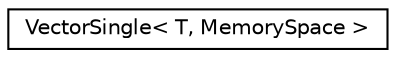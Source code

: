 digraph "Graphical Class Hierarchy"
{
 // LATEX_PDF_SIZE
  edge [fontname="Helvetica",fontsize="10",labelfontname="Helvetica",labelfontsize="10"];
  node [fontname="Helvetica",fontsize="10",shape=record];
  rankdir="LR";
  Node0 [label="VectorSingle\< T, MemorySpace \>",height=0.2,width=0.4,color="black", fillcolor="white", style="filled",URL="$classpFlow_1_1VectorSingle.html",tooltip=" "];
}
